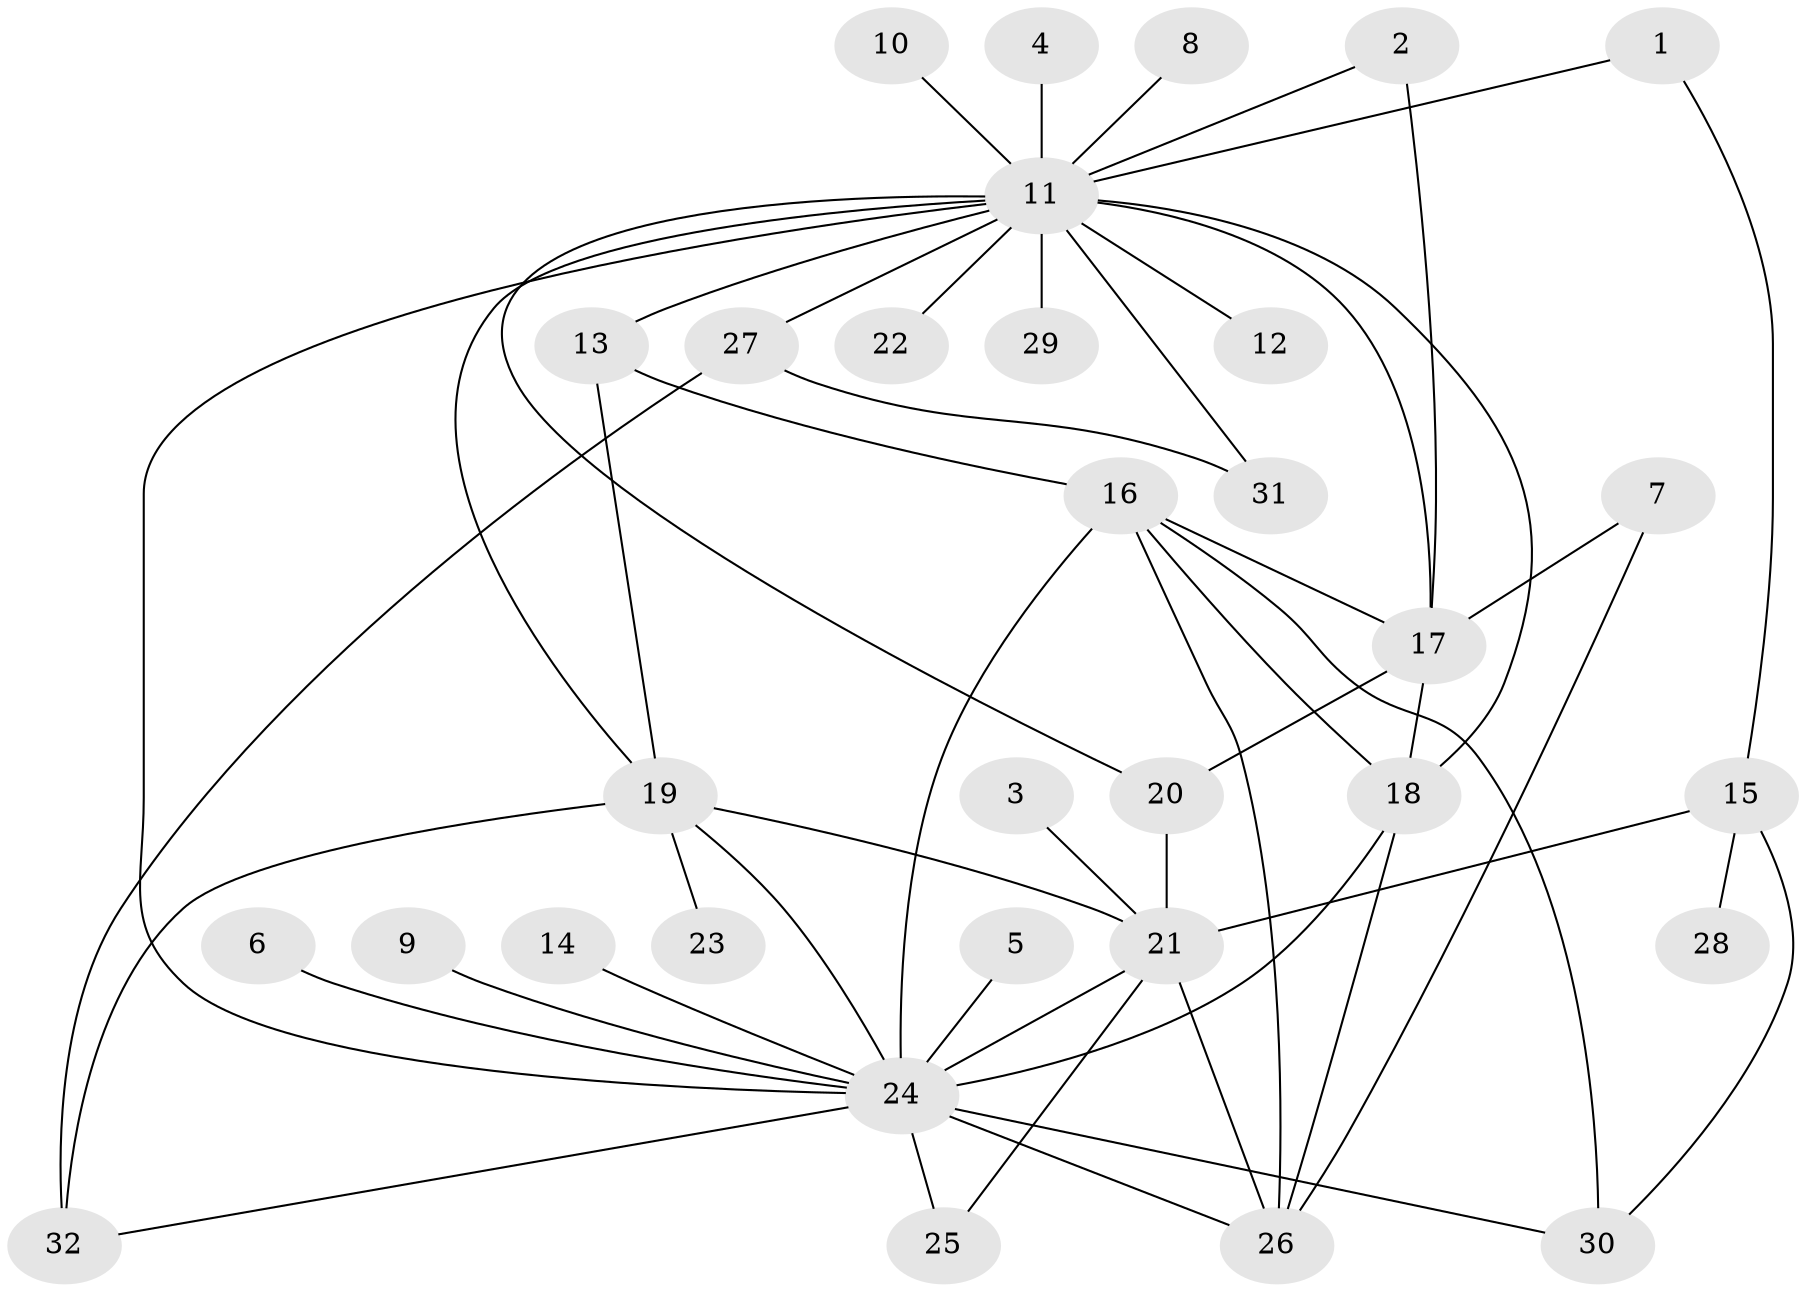 // original degree distribution, {5: 0.109375, 16: 0.015625, 6: 0.046875, 3: 0.046875, 4: 0.078125, 2: 0.21875, 7: 0.015625, 1: 0.4375, 20: 0.015625, 9: 0.015625}
// Generated by graph-tools (version 1.1) at 2025/49/03/09/25 03:49:58]
// undirected, 32 vertices, 53 edges
graph export_dot {
graph [start="1"]
  node [color=gray90,style=filled];
  1;
  2;
  3;
  4;
  5;
  6;
  7;
  8;
  9;
  10;
  11;
  12;
  13;
  14;
  15;
  16;
  17;
  18;
  19;
  20;
  21;
  22;
  23;
  24;
  25;
  26;
  27;
  28;
  29;
  30;
  31;
  32;
  1 -- 11 [weight=1.0];
  1 -- 15 [weight=1.0];
  2 -- 11 [weight=1.0];
  2 -- 17 [weight=1.0];
  3 -- 21 [weight=1.0];
  4 -- 11 [weight=1.0];
  5 -- 24 [weight=1.0];
  6 -- 24 [weight=1.0];
  7 -- 17 [weight=1.0];
  7 -- 26 [weight=1.0];
  8 -- 11 [weight=1.0];
  9 -- 24 [weight=1.0];
  10 -- 11 [weight=1.0];
  11 -- 12 [weight=1.0];
  11 -- 13 [weight=1.0];
  11 -- 17 [weight=1.0];
  11 -- 18 [weight=2.0];
  11 -- 19 [weight=1.0];
  11 -- 20 [weight=1.0];
  11 -- 22 [weight=1.0];
  11 -- 24 [weight=2.0];
  11 -- 27 [weight=1.0];
  11 -- 29 [weight=1.0];
  11 -- 31 [weight=1.0];
  13 -- 16 [weight=1.0];
  13 -- 19 [weight=1.0];
  14 -- 24 [weight=1.0];
  15 -- 21 [weight=1.0];
  15 -- 28 [weight=1.0];
  15 -- 30 [weight=1.0];
  16 -- 17 [weight=1.0];
  16 -- 18 [weight=2.0];
  16 -- 24 [weight=1.0];
  16 -- 26 [weight=1.0];
  16 -- 30 [weight=1.0];
  17 -- 18 [weight=1.0];
  17 -- 20 [weight=1.0];
  18 -- 24 [weight=1.0];
  18 -- 26 [weight=1.0];
  19 -- 21 [weight=1.0];
  19 -- 23 [weight=1.0];
  19 -- 24 [weight=1.0];
  19 -- 32 [weight=1.0];
  20 -- 21 [weight=1.0];
  21 -- 24 [weight=1.0];
  21 -- 25 [weight=1.0];
  21 -- 26 [weight=1.0];
  24 -- 25 [weight=1.0];
  24 -- 26 [weight=2.0];
  24 -- 30 [weight=1.0];
  24 -- 32 [weight=1.0];
  27 -- 31 [weight=1.0];
  27 -- 32 [weight=1.0];
}
